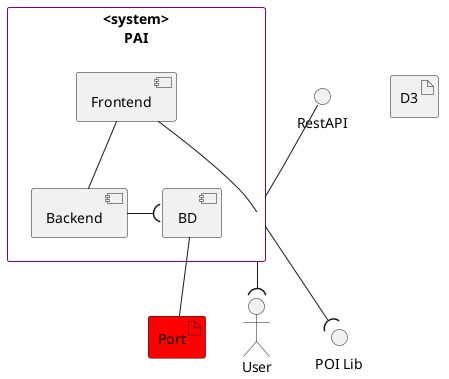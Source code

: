 @startuml

skinparam rectangle {
  BorderColor Purple
  BackgroundColor White
}

' Elementos externos
actor User

artifact D3
artifact Port #red
interface "POI Lib" as POI
 interface "RestAPI" as RESTAPI

' Sistema (PAI)
rectangle "<system>\nPAI" as SystemBox {
  component Frontend
  component Backend
  component BD
}

' Ligações externas — fora da caixa
SystemBox  --( User
POI )-up-SystemBox
RESTAPI -- SystemBox



' Ligações internas — dentro da caixa
Frontend -- Backend
Frontend -- SystemBox
Backend -( BD
BD -- Port

@enduml
